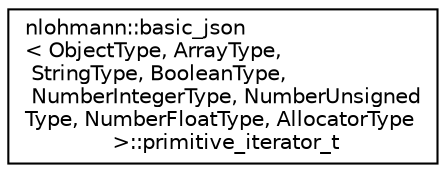 digraph "Graphical Class Hierarchy"
{
 // INTERACTIVE_SVG=YES
  edge [fontname="Helvetica",fontsize="10",labelfontname="Helvetica",labelfontsize="10"];
  node [fontname="Helvetica",fontsize="10",shape=record];
  rankdir="LR";
  Node1 [label="nlohmann::basic_json\l\< ObjectType, ArrayType,\l StringType, BooleanType,\l NumberIntegerType, NumberUnsigned\lType, NumberFloatType, AllocatorType\l \>::primitive_iterator_t",height=0.2,width=0.4,color="black", fillcolor="white", style="filled",URL="$classnlohmann_1_1basic__json_1_1primitive__iterator__t.html",tooltip="an iterator for primitive JSON types "];
}
